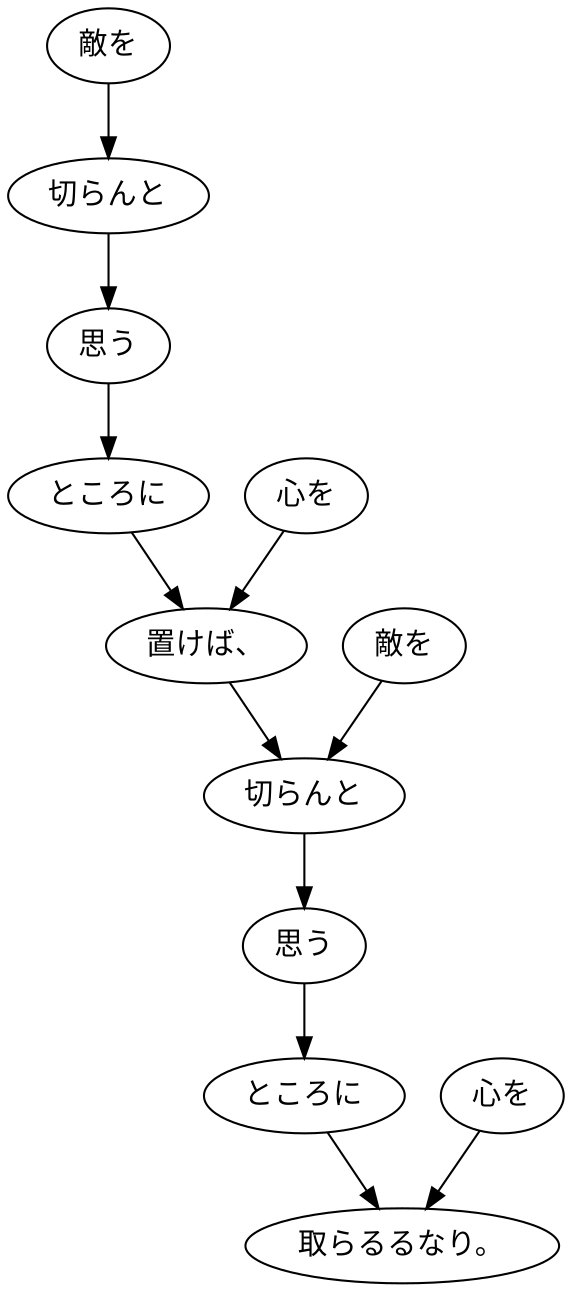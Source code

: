 digraph graph5989 {
	node0 [label="敵を"];
	node1 [label="切らんと"];
	node2 [label="思う"];
	node3 [label="ところに"];
	node4 [label="心を"];
	node5 [label="置けば、"];
	node6 [label="敵を"];
	node7 [label="切らんと"];
	node8 [label="思う"];
	node9 [label="ところに"];
	node10 [label="心を"];
	node11 [label="取らるるなり。"];
	node0 -> node1;
	node1 -> node2;
	node2 -> node3;
	node3 -> node5;
	node4 -> node5;
	node5 -> node7;
	node6 -> node7;
	node7 -> node8;
	node8 -> node9;
	node9 -> node11;
	node10 -> node11;
}
